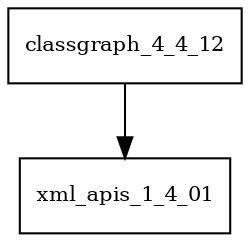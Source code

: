 digraph classgraph_4_4_12_dependencies {
  node [shape = box, fontsize=10.0];
  classgraph_4_4_12 -> xml_apis_1_4_01;
}
